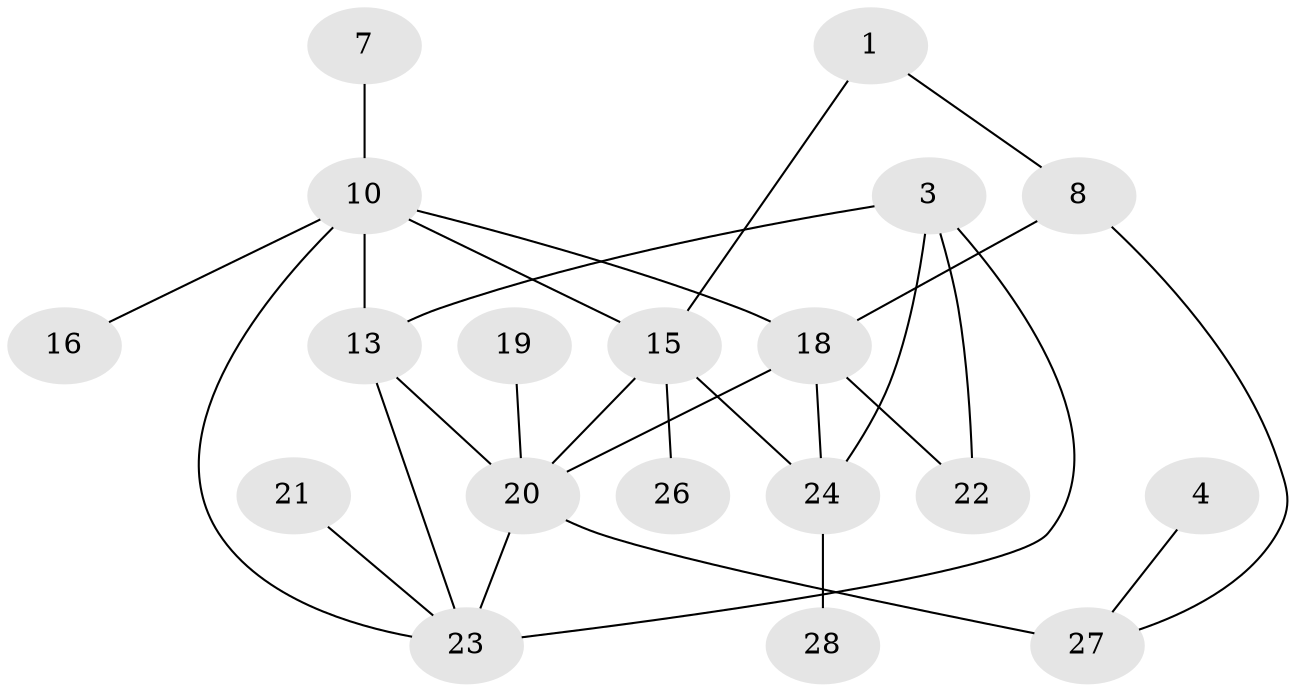 // original degree distribution, {1: 0.3392857142857143, 2: 0.14285714285714285, 0: 0.125, 5: 0.05357142857142857, 3: 0.17857142857142858, 4: 0.125, 6: 0.03571428571428571}
// Generated by graph-tools (version 1.1) at 2025/00/03/09/25 03:00:46]
// undirected, 19 vertices, 28 edges
graph export_dot {
graph [start="1"]
  node [color=gray90,style=filled];
  1;
  3;
  4;
  7;
  8;
  10;
  13;
  15;
  16;
  18;
  19;
  20;
  21;
  22;
  23;
  24;
  26;
  27;
  28;
  1 -- 8 [weight=1.0];
  1 -- 15 [weight=1.0];
  3 -- 13 [weight=1.0];
  3 -- 22 [weight=1.0];
  3 -- 23 [weight=1.0];
  3 -- 24 [weight=2.0];
  4 -- 27 [weight=1.0];
  7 -- 10 [weight=1.0];
  8 -- 18 [weight=1.0];
  8 -- 27 [weight=1.0];
  10 -- 13 [weight=1.0];
  10 -- 15 [weight=1.0];
  10 -- 16 [weight=1.0];
  10 -- 18 [weight=1.0];
  10 -- 23 [weight=1.0];
  13 -- 20 [weight=1.0];
  13 -- 23 [weight=1.0];
  15 -- 20 [weight=2.0];
  15 -- 24 [weight=1.0];
  15 -- 26 [weight=1.0];
  18 -- 20 [weight=1.0];
  18 -- 22 [weight=1.0];
  18 -- 24 [weight=1.0];
  19 -- 20 [weight=1.0];
  20 -- 23 [weight=2.0];
  20 -- 27 [weight=2.0];
  21 -- 23 [weight=1.0];
  24 -- 28 [weight=1.0];
}
